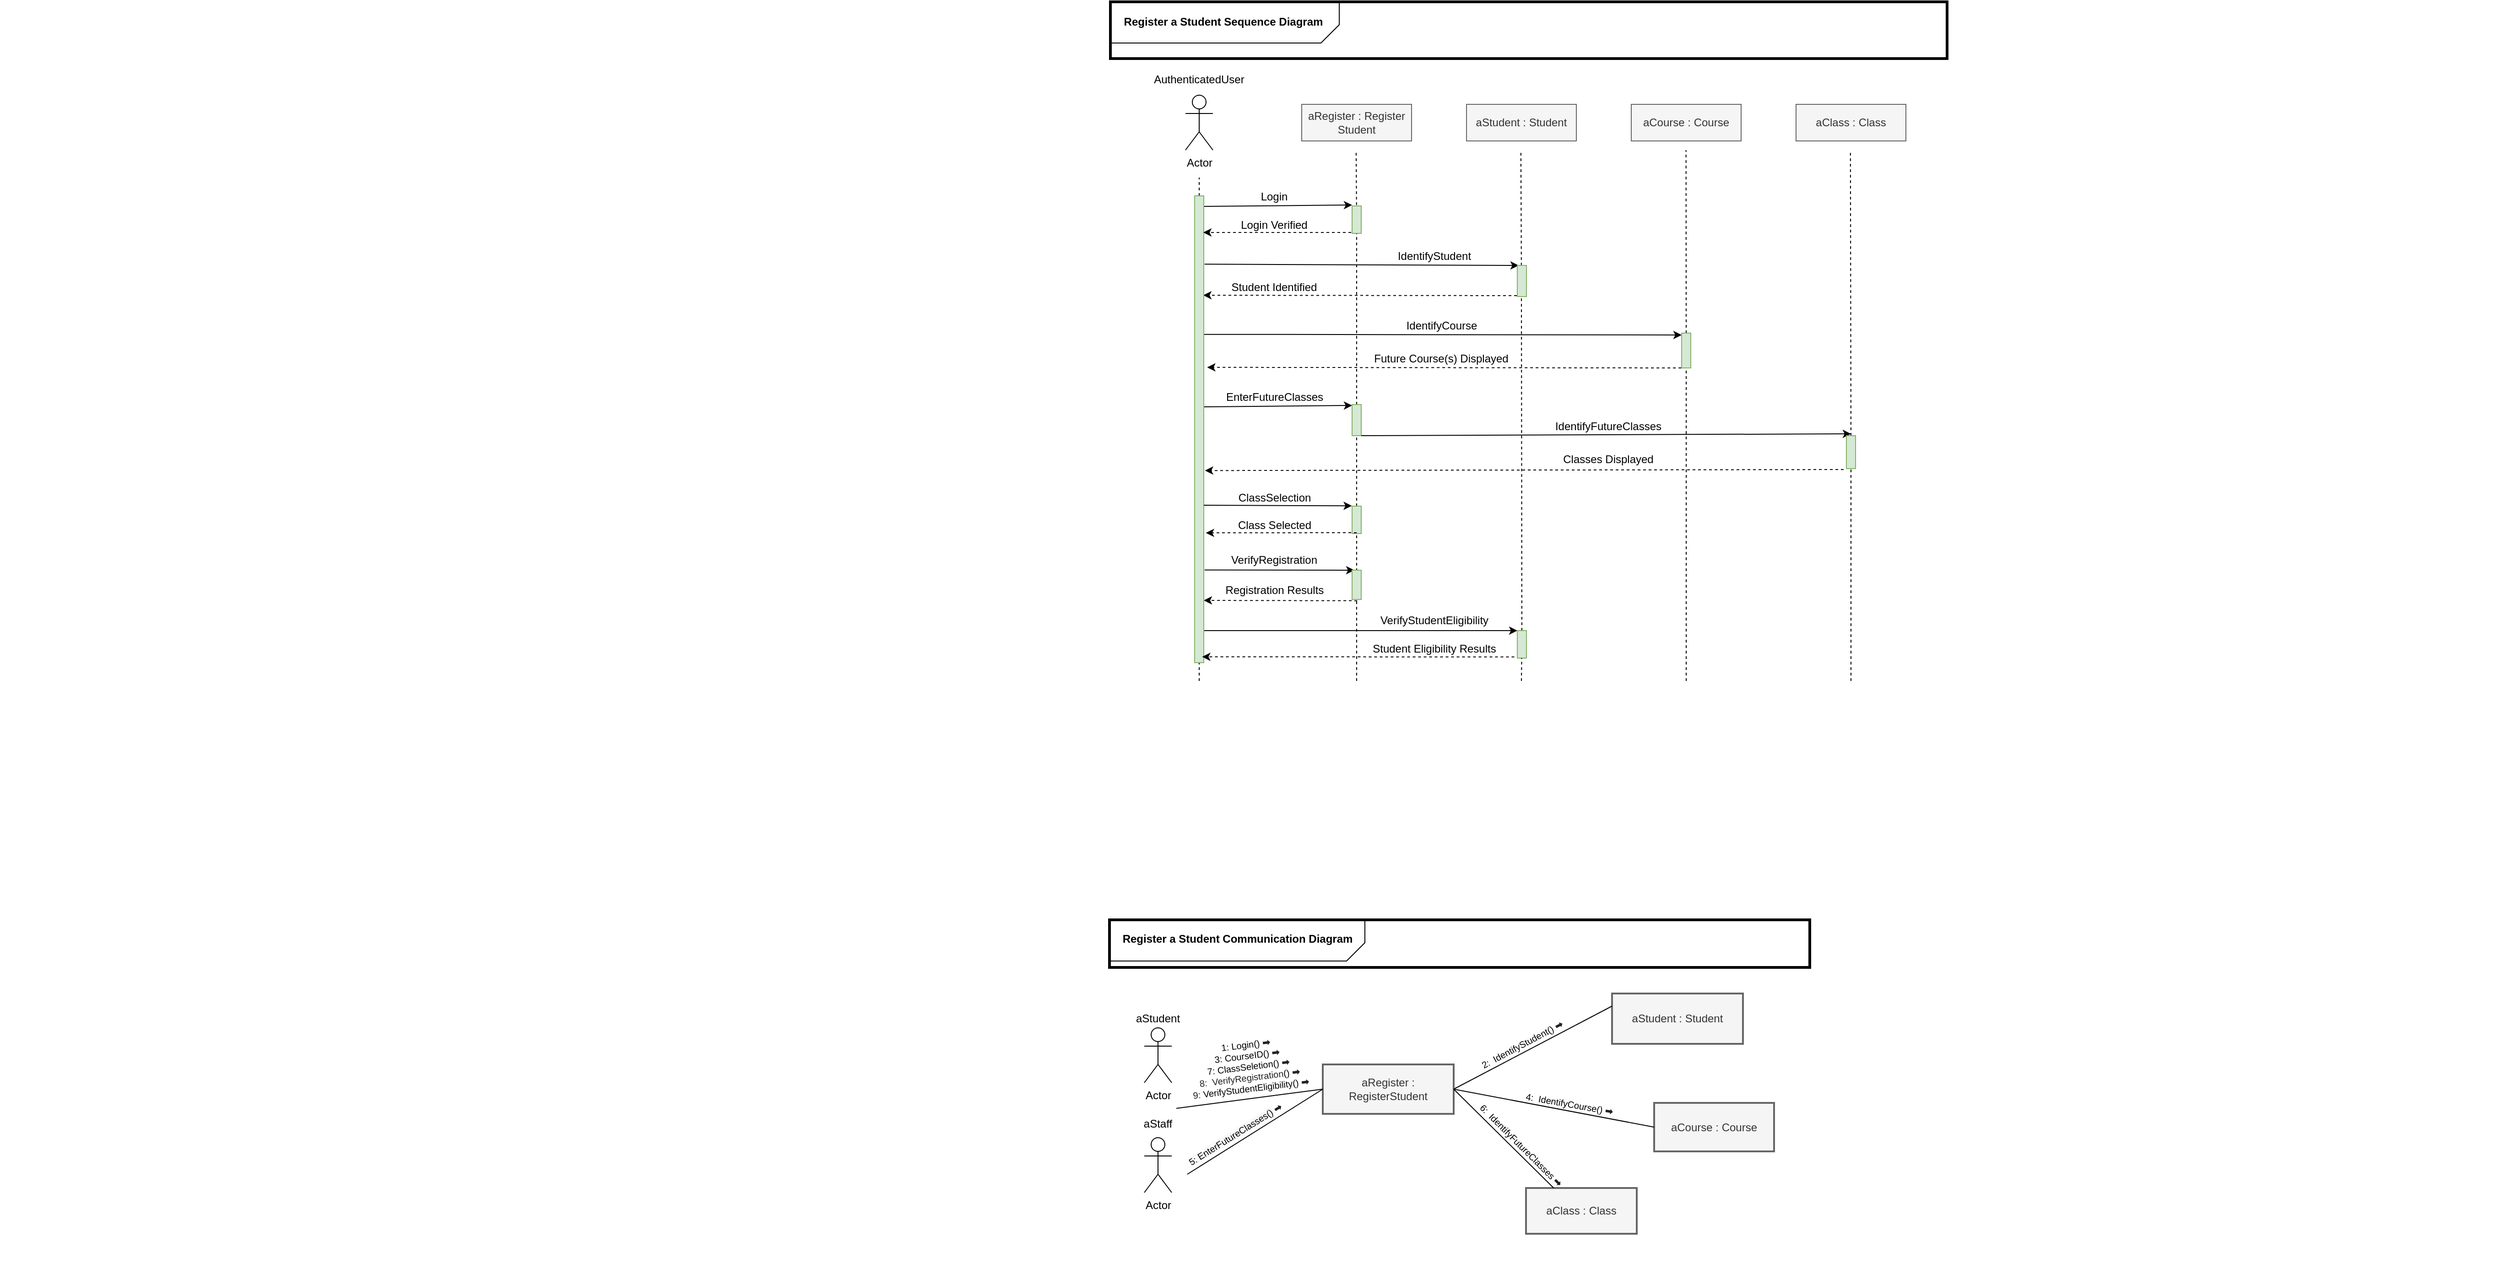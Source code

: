 <mxfile version="14.0.1" type="github">
  <diagram id="WgGNXocE23IqrcMPY2u2" name="Page-1">
    <mxGraphModel dx="4609" dy="819" grid="1" gridSize="10" guides="1" tooltips="1" connect="1" arrows="1" fold="1" page="1" pageScale="1" pageWidth="3300" pageHeight="2339" math="0" shadow="0">
      <root>
        <mxCell id="0" />
        <mxCell id="1" parent="0" />
        <mxCell id="3fiQfD3PMQG2XW41a9uW-1" value="Actor" style="shape=umlActor;verticalLabelPosition=bottom;verticalAlign=top;html=1;outlineConnect=0;" vertex="1" parent="1">
          <mxGeometry x="293" y="200" width="30" height="60" as="geometry" />
        </mxCell>
        <mxCell id="3fiQfD3PMQG2XW41a9uW-2" value="AuthenticatedUser" style="text;html=1;strokeColor=none;fillColor=none;align=center;verticalAlign=middle;whiteSpace=wrap;rounded=0;" vertex="1" parent="1">
          <mxGeometry x="229" y="173" width="158" height="20" as="geometry" />
        </mxCell>
        <mxCell id="3fiQfD3PMQG2XW41a9uW-3" value="aRegister : Register Student" style="rounded=0;whiteSpace=wrap;html=1;fillColor=#f5f5f5;strokeColor=#666666;fontColor=#333333;" vertex="1" parent="1">
          <mxGeometry x="420" y="210" width="120" height="40" as="geometry" />
        </mxCell>
        <mxCell id="3fiQfD3PMQG2XW41a9uW-4" value="aStudent : Student" style="rounded=0;whiteSpace=wrap;html=1;fillColor=#f5f5f5;strokeColor=#666666;fontColor=#333333;" vertex="1" parent="1">
          <mxGeometry x="600" y="210" width="120" height="40" as="geometry" />
        </mxCell>
        <mxCell id="3fiQfD3PMQG2XW41a9uW-5" value="aClass : Class" style="rounded=0;whiteSpace=wrap;html=1;fillColor=#f5f5f5;strokeColor=#666666;fontColor=#333333;" vertex="1" parent="1">
          <mxGeometry x="960" y="210" width="120" height="40" as="geometry" />
        </mxCell>
        <mxCell id="3fiQfD3PMQG2XW41a9uW-6" value="" style="endArrow=none;dashed=1;html=1;" edge="1" parent="1">
          <mxGeometry width="50" height="50" relative="1" as="geometry">
            <mxPoint x="308" y="310" as="sourcePoint" />
            <mxPoint x="308" y="290" as="targetPoint" />
          </mxGeometry>
        </mxCell>
        <mxCell id="3fiQfD3PMQG2XW41a9uW-7" value="" style="endArrow=none;dashed=1;html=1;entryX=0.5;entryY=1;entryDx=0;entryDy=0;" edge="1" parent="1" target="3fiQfD3PMQG2XW41a9uW-64">
          <mxGeometry width="50" height="50" relative="1" as="geometry">
            <mxPoint x="308" y="840" as="sourcePoint" />
            <mxPoint x="308" y="800" as="targetPoint" />
          </mxGeometry>
        </mxCell>
        <mxCell id="3fiQfD3PMQG2XW41a9uW-8" value="" style="endArrow=none;dashed=1;html=1;" edge="1" parent="1">
          <mxGeometry width="50" height="50" relative="1" as="geometry">
            <mxPoint x="479.882" y="320" as="sourcePoint" />
            <mxPoint x="479.41" y="260" as="targetPoint" />
          </mxGeometry>
        </mxCell>
        <mxCell id="3fiQfD3PMQG2XW41a9uW-9" value="" style="endArrow=none;dashed=1;html=1;" edge="1" parent="1">
          <mxGeometry width="50" height="50" relative="1" as="geometry">
            <mxPoint x="659.937" y="386" as="sourcePoint" />
            <mxPoint x="659.41" y="260" as="targetPoint" />
          </mxGeometry>
        </mxCell>
        <mxCell id="3fiQfD3PMQG2XW41a9uW-10" value="" style="endArrow=none;dashed=1;html=1;" edge="1" parent="1" source="3fiQfD3PMQG2XW41a9uW-118">
          <mxGeometry width="50" height="50" relative="1" as="geometry">
            <mxPoint x="840" y="840" as="sourcePoint" />
            <mxPoint x="839.82" y="260" as="targetPoint" />
          </mxGeometry>
        </mxCell>
        <mxCell id="3fiQfD3PMQG2XW41a9uW-11" value="aCourse : Course" style="rounded=0;whiteSpace=wrap;html=1;fillColor=#f5f5f5;strokeColor=#666666;fontColor=#333333;" vertex="1" parent="1">
          <mxGeometry x="780" y="210" width="120" height="40" as="geometry" />
        </mxCell>
        <mxCell id="3fiQfD3PMQG2XW41a9uW-12" value="" style="endArrow=none;dashed=1;html=1;" edge="1" parent="1" source="3fiQfD3PMQG2XW41a9uW-46">
          <mxGeometry width="50" height="50" relative="1" as="geometry">
            <mxPoint x="1019.41" y="810" as="sourcePoint" />
            <mxPoint x="1019.41" y="260" as="targetPoint" />
          </mxGeometry>
        </mxCell>
        <mxCell id="3fiQfD3PMQG2XW41a9uW-18" value="" style="endArrow=classic;html=1;exitX=1.024;exitY=0.024;exitDx=0;exitDy=0;exitPerimeter=0;entryX=0;entryY=0;entryDx=0;entryDy=0;" edge="1" parent="1">
          <mxGeometry width="50" height="50" relative="1" as="geometry">
            <mxPoint x="313.24" y="321.52" as="sourcePoint" />
            <mxPoint x="475" y="320" as="targetPoint" />
          </mxGeometry>
        </mxCell>
        <mxCell id="3fiQfD3PMQG2XW41a9uW-21" value="Login" style="text;html=1;strokeColor=none;fillColor=none;align=center;verticalAlign=middle;whiteSpace=wrap;rounded=0;" vertex="1" parent="1">
          <mxGeometry x="370" y="301" width="40" height="20" as="geometry" />
        </mxCell>
        <mxCell id="3fiQfD3PMQG2XW41a9uW-22" value="IdentifyStudent" style="text;html=1;strokeColor=none;fillColor=none;align=center;verticalAlign=middle;whiteSpace=wrap;rounded=0;" vertex="1" parent="1">
          <mxGeometry x="500" y="366" width="130" height="20" as="geometry" />
        </mxCell>
        <mxCell id="3fiQfD3PMQG2XW41a9uW-23" value="" style="endArrow=classic;html=1;exitX=1.086;exitY=0.166;exitDx=0;exitDy=0;exitPerimeter=0;" edge="1" parent="1">
          <mxGeometry width="50" height="50" relative="1" as="geometry">
            <mxPoint x="313.86" y="384.68" as="sourcePoint" />
            <mxPoint x="657" y="386" as="targetPoint" />
          </mxGeometry>
        </mxCell>
        <mxCell id="3fiQfD3PMQG2XW41a9uW-25" value="" style="endArrow=none;dashed=1;html=1;" edge="1" parent="1" source="3fiQfD3PMQG2XW41a9uW-126">
          <mxGeometry width="50" height="50" relative="1" as="geometry">
            <mxPoint x="660" y="840" as="sourcePoint" />
            <mxPoint x="660" y="410" as="targetPoint" />
          </mxGeometry>
        </mxCell>
        <mxCell id="3fiQfD3PMQG2XW41a9uW-26" value="" style="endArrow=classic;html=1;dashed=1;entryX=0.943;entryY=0.145;entryDx=0;entryDy=0;entryPerimeter=0;" edge="1" parent="1">
          <mxGeometry width="50" height="50" relative="1" as="geometry">
            <mxPoint x="655" y="419" as="sourcePoint" />
            <mxPoint x="312.43" y="418.6" as="targetPoint" />
          </mxGeometry>
        </mxCell>
        <mxCell id="3fiQfD3PMQG2XW41a9uW-27" value="Student Identified" style="text;html=1;strokeColor=none;fillColor=none;align=center;verticalAlign=middle;whiteSpace=wrap;rounded=0;" vertex="1" parent="1">
          <mxGeometry x="325" y="400" width="130" height="20" as="geometry" />
        </mxCell>
        <mxCell id="3fiQfD3PMQG2XW41a9uW-30" value="" style="endArrow=none;dashed=1;html=1;" edge="1" parent="1">
          <mxGeometry width="50" height="50" relative="1" as="geometry">
            <mxPoint x="839.325" y="480" as="sourcePoint" />
            <mxPoint x="839.325" y="480" as="targetPoint" />
          </mxGeometry>
        </mxCell>
        <mxCell id="3fiQfD3PMQG2XW41a9uW-33" value="" style="endArrow=none;dashed=1;html=1;" edge="1" parent="1" source="3fiQfD3PMQG2XW41a9uW-40">
          <mxGeometry width="50" height="50" relative="1" as="geometry">
            <mxPoint x="479.41" y="850" as="sourcePoint" />
            <mxPoint x="480" y="350" as="targetPoint" />
          </mxGeometry>
        </mxCell>
        <mxCell id="3fiQfD3PMQG2XW41a9uW-34" value="" style="endArrow=classic;html=1;exitX=0.943;exitY=0.332;exitDx=0;exitDy=0;exitPerimeter=0;entryX=0;entryY=0;entryDx=0;entryDy=0;" edge="1" parent="1">
          <mxGeometry width="50" height="50" relative="1" as="geometry">
            <mxPoint x="312.43" y="461.32" as="sourcePoint" />
            <mxPoint x="835" y="462" as="targetPoint" />
          </mxGeometry>
        </mxCell>
        <mxCell id="3fiQfD3PMQG2XW41a9uW-37" value="" style="endArrow=classic;html=1;dashed=1;entryX=1.371;entryY=0.332;entryDx=0;entryDy=0;entryPerimeter=0;" edge="1" parent="1">
          <mxGeometry width="50" height="50" relative="1" as="geometry">
            <mxPoint x="840.59" y="498" as="sourcePoint" />
            <mxPoint x="316.71" y="497.36" as="targetPoint" />
          </mxGeometry>
        </mxCell>
        <mxCell id="3fiQfD3PMQG2XW41a9uW-38" value="Future Course(s) Displayed" style="text;html=1;strokeColor=none;fillColor=none;align=center;verticalAlign=middle;whiteSpace=wrap;rounded=0;" vertex="1" parent="1">
          <mxGeometry x="490" y="478" width="165" height="20" as="geometry" />
        </mxCell>
        <mxCell id="3fiQfD3PMQG2XW41a9uW-39" value="" style="endArrow=classic;html=1;exitX=1.024;exitY=0.024;exitDx=0;exitDy=0;exitPerimeter=0;entryX=0;entryY=0;entryDx=0;entryDy=0;" edge="1" parent="1">
          <mxGeometry width="50" height="50" relative="1" as="geometry">
            <mxPoint x="313.24" y="540.52" as="sourcePoint" />
            <mxPoint x="475" y="539" as="targetPoint" />
          </mxGeometry>
        </mxCell>
        <mxCell id="3fiQfD3PMQG2XW41a9uW-40" value="" style="rounded=0;whiteSpace=wrap;html=1;fillColor=#d5e8d4;strokeColor=#82b366;" vertex="1" parent="1">
          <mxGeometry x="475" y="538" width="10" height="34" as="geometry" />
        </mxCell>
        <mxCell id="3fiQfD3PMQG2XW41a9uW-41" value="" style="endArrow=none;dashed=1;html=1;" edge="1" parent="1" source="3fiQfD3PMQG2XW41a9uW-49" target="3fiQfD3PMQG2XW41a9uW-40">
          <mxGeometry width="50" height="50" relative="1" as="geometry">
            <mxPoint x="479.41" y="850" as="sourcePoint" />
            <mxPoint x="479.977" y="480" as="targetPoint" />
          </mxGeometry>
        </mxCell>
        <mxCell id="3fiQfD3PMQG2XW41a9uW-42" value="EnterFutureClasses" style="text;html=1;strokeColor=none;fillColor=none;align=center;verticalAlign=middle;whiteSpace=wrap;rounded=0;" vertex="1" parent="1">
          <mxGeometry x="337.5" y="520" width="105" height="20" as="geometry" />
        </mxCell>
        <mxCell id="3fiQfD3PMQG2XW41a9uW-43" value="" style="endArrow=classic;html=1;dashed=1;entryX=1.129;entryY=0.544;entryDx=0;entryDy=0;entryPerimeter=0;" edge="1" parent="1">
          <mxGeometry width="50" height="50" relative="1" as="geometry">
            <mxPoint x="1012" y="609" as="sourcePoint" />
            <mxPoint x="314.29" y="610.12" as="targetPoint" />
          </mxGeometry>
        </mxCell>
        <mxCell id="3fiQfD3PMQG2XW41a9uW-44" value="Classes Displayed" style="text;html=1;strokeColor=none;fillColor=none;align=center;verticalAlign=middle;whiteSpace=wrap;rounded=0;" vertex="1" parent="1">
          <mxGeometry x="690" y="587" width="130" height="21" as="geometry" />
        </mxCell>
        <mxCell id="3fiQfD3PMQG2XW41a9uW-45" value="" style="endArrow=classic;html=1;exitX=1.024;exitY=0.024;exitDx=0;exitDy=0;exitPerimeter=0;" edge="1" parent="1">
          <mxGeometry width="50" height="50" relative="1" as="geometry">
            <mxPoint x="485" y="572" as="sourcePoint" />
            <mxPoint x="1020" y="570" as="targetPoint" />
          </mxGeometry>
        </mxCell>
        <mxCell id="3fiQfD3PMQG2XW41a9uW-46" value="" style="rounded=0;whiteSpace=wrap;html=1;fillColor=#d5e8d4;strokeColor=#82b366;" vertex="1" parent="1">
          <mxGeometry x="1015" y="572" width="10" height="36" as="geometry" />
        </mxCell>
        <mxCell id="3fiQfD3PMQG2XW41a9uW-47" value="" style="endArrow=none;dashed=1;html=1;" edge="1" parent="1" target="3fiQfD3PMQG2XW41a9uW-46">
          <mxGeometry width="50" height="50" relative="1" as="geometry">
            <mxPoint x="1020" y="840" as="sourcePoint" />
            <mxPoint x="1019.41" y="300" as="targetPoint" />
          </mxGeometry>
        </mxCell>
        <mxCell id="3fiQfD3PMQG2XW41a9uW-49" value="" style="rounded=0;whiteSpace=wrap;html=1;fillColor=#d5e8d4;strokeColor=#82b366;" vertex="1" parent="1">
          <mxGeometry x="475" y="649" width="10" height="30" as="geometry" />
        </mxCell>
        <mxCell id="3fiQfD3PMQG2XW41a9uW-50" value="" style="endArrow=none;dashed=1;html=1;" edge="1" parent="1" target="3fiQfD3PMQG2XW41a9uW-49">
          <mxGeometry width="50" height="50" relative="1" as="geometry">
            <mxPoint x="480" y="840" as="sourcePoint" />
            <mxPoint x="479.969" y="580" as="targetPoint" />
          </mxGeometry>
        </mxCell>
        <mxCell id="3fiQfD3PMQG2XW41a9uW-51" value="ClassSelection" style="text;html=1;strokeColor=none;fillColor=none;align=center;verticalAlign=middle;whiteSpace=wrap;rounded=0;" vertex="1" parent="1">
          <mxGeometry x="352.5" y="630" width="75" height="20" as="geometry" />
        </mxCell>
        <mxCell id="3fiQfD3PMQG2XW41a9uW-52" value="" style="endArrow=classic;html=1;dashed=1;entryX=1.229;entryY=0.69;entryDx=0;entryDy=0;entryPerimeter=0;" edge="1" parent="1">
          <mxGeometry width="50" height="50" relative="1" as="geometry">
            <mxPoint x="480" y="678" as="sourcePoint" />
            <mxPoint x="315.29" y="678.2" as="targetPoint" />
          </mxGeometry>
        </mxCell>
        <mxCell id="3fiQfD3PMQG2XW41a9uW-53" value="Class Selected" style="text;html=1;strokeColor=none;fillColor=none;align=center;verticalAlign=middle;whiteSpace=wrap;rounded=0;" vertex="1" parent="1">
          <mxGeometry x="347.5" y="660" width="85" height="20" as="geometry" />
        </mxCell>
        <mxCell id="3fiQfD3PMQG2XW41a9uW-54" value="IdentifyCourse" style="text;html=1;strokeColor=none;fillColor=none;align=center;verticalAlign=middle;whiteSpace=wrap;rounded=0;" vertex="1" parent="1">
          <mxGeometry x="507.5" y="442" width="130" height="20" as="geometry" />
        </mxCell>
        <mxCell id="3fiQfD3PMQG2XW41a9uW-55" value="IdentifyFutureClasses" style="text;html=1;strokeColor=none;fillColor=none;align=center;verticalAlign=middle;whiteSpace=wrap;rounded=0;" vertex="1" parent="1">
          <mxGeometry x="690" y="552" width="130" height="20" as="geometry" />
        </mxCell>
        <mxCell id="3fiQfD3PMQG2XW41a9uW-56" value="" style="endArrow=classic;html=1;exitX=0.943;exitY=0.77;exitDx=0;exitDy=0;exitPerimeter=0;entryX=0;entryY=0;entryDx=0;entryDy=0;" edge="1" parent="1" target="3fiQfD3PMQG2XW41a9uW-126">
          <mxGeometry width="50" height="50" relative="1" as="geometry">
            <mxPoint x="307.43" y="785.0" as="sourcePoint" />
            <mxPoint x="649" y="785.4" as="targetPoint" />
          </mxGeometry>
        </mxCell>
        <mxCell id="3fiQfD3PMQG2XW41a9uW-59" value="Student Eligibility Results" style="text;html=1;strokeColor=none;fillColor=none;align=center;verticalAlign=middle;whiteSpace=wrap;rounded=0;" vertex="1" parent="1">
          <mxGeometry x="481" y="795" width="168" height="20" as="geometry" />
        </mxCell>
        <mxCell id="3fiQfD3PMQG2XW41a9uW-60" value="" style="endArrow=classic;html=1;dashed=1;entryX=0.943;entryY=0.916;entryDx=0;entryDy=0;entryPerimeter=0;" edge="1" parent="1">
          <mxGeometry width="50" height="50" relative="1" as="geometry">
            <mxPoint x="480.57" y="752.32" as="sourcePoint" />
            <mxPoint x="313.0" y="752" as="targetPoint" />
          </mxGeometry>
        </mxCell>
        <mxCell id="3fiQfD3PMQG2XW41a9uW-61" value="VerifyRegistration" style="text;html=1;strokeColor=none;fillColor=none;align=center;verticalAlign=middle;whiteSpace=wrap;rounded=0;" vertex="1" parent="1">
          <mxGeometry x="311.25" y="698" width="157.5" height="20" as="geometry" />
        </mxCell>
        <mxCell id="3fiQfD3PMQG2XW41a9uW-62" value="Register a Student Sequence Diagram" style="text;html=1;strokeColor=none;fillColor=none;align=center;verticalAlign=middle;whiteSpace=wrap;rounded=0;fontStyle=1" vertex="1" parent="1">
          <mxGeometry x="197" y="110" width="275" height="20" as="geometry" />
        </mxCell>
        <mxCell id="3fiQfD3PMQG2XW41a9uW-63" value="" style="rounded=0;whiteSpace=wrap;html=1;fillColor=none;strokeWidth=3;" vertex="1" parent="1">
          <mxGeometry x="211" y="98" width="914" height="62" as="geometry" />
        </mxCell>
        <mxCell id="3fiQfD3PMQG2XW41a9uW-64" value="" style="rounded=0;whiteSpace=wrap;html=1;fillColor=#d5e8d4;strokeColor=#82b366;" vertex="1" parent="1">
          <mxGeometry x="303" y="310" width="10" height="510" as="geometry" />
        </mxCell>
        <mxCell id="3fiQfD3PMQG2XW41a9uW-65" value="" style="verticalLabelPosition=bottom;verticalAlign=top;html=1;shape=card;whiteSpace=wrap;size=20;arcSize=12;strokeWidth=1;fillColor=none;direction=west;" vertex="1" parent="1">
          <mxGeometry x="211" y="97" width="250" height="46" as="geometry" />
        </mxCell>
        <mxCell id="3fiQfD3PMQG2XW41a9uW-66" value="" style="endArrow=classic;html=1;fontSize=10;exitX=1.086;exitY=0.929;exitDx=0;exitDy=0;exitPerimeter=0;entryX=0.25;entryY=0;entryDx=0;entryDy=0;" edge="1" parent="1">
          <mxGeometry width="50" height="50" relative="1" as="geometry">
            <mxPoint x="313.86" y="718.79" as="sourcePoint" />
            <mxPoint x="477.5" y="719" as="targetPoint" />
          </mxGeometry>
        </mxCell>
        <mxCell id="3fiQfD3PMQG2XW41a9uW-70" value="Register a Student Communication Diagram" style="text;html=1;strokeColor=none;fillColor=none;align=center;verticalAlign=middle;whiteSpace=wrap;rounded=0;fontStyle=1" vertex="1" parent="1">
          <mxGeometry x="218" y="1112" width="264" height="20" as="geometry" />
        </mxCell>
        <mxCell id="3fiQfD3PMQG2XW41a9uW-71" value="Actor" style="shape=umlActor;verticalLabelPosition=bottom;verticalAlign=top;html=1;outlineConnect=0;" vertex="1" parent="1">
          <mxGeometry x="248" y="1219" width="30" height="60" as="geometry" />
        </mxCell>
        <mxCell id="3fiQfD3PMQG2XW41a9uW-72" value="Actor" style="shape=umlActor;verticalLabelPosition=bottom;verticalAlign=top;html=1;outlineConnect=0;" vertex="1" parent="1">
          <mxGeometry x="248" y="1339" width="30" height="60" as="geometry" />
        </mxCell>
        <mxCell id="3fiQfD3PMQG2XW41a9uW-73" value="aStudent" style="text;html=1;strokeColor=none;fillColor=none;align=center;verticalAlign=middle;whiteSpace=wrap;rounded=0;" vertex="1" parent="1">
          <mxGeometry x="243" y="1199" width="40" height="20" as="geometry" />
        </mxCell>
        <mxCell id="3fiQfD3PMQG2XW41a9uW-74" value="aStaff" style="text;html=1;strokeColor=none;fillColor=none;align=center;verticalAlign=middle;whiteSpace=wrap;rounded=0;" vertex="1" parent="1">
          <mxGeometry x="243" y="1314" width="40" height="20" as="geometry" />
        </mxCell>
        <mxCell id="3fiQfD3PMQG2XW41a9uW-75" value="aRegister : RegisterStudent" style="rounded=0;whiteSpace=wrap;html=1;strokeWidth=2;fillColor=#f5f5f5;strokeColor=#666666;fontColor=#333333;" vertex="1" parent="1">
          <mxGeometry x="443" y="1259" width="143" height="54" as="geometry" />
        </mxCell>
        <mxCell id="3fiQfD3PMQG2XW41a9uW-76" value="aStudent : Student" style="rounded=0;whiteSpace=wrap;html=1;strokeWidth=2;fillColor=#f5f5f5;strokeColor=#666666;fontColor=#333333;" vertex="1" parent="1">
          <mxGeometry x="759" y="1181.5" width="143" height="55" as="geometry" />
        </mxCell>
        <mxCell id="3fiQfD3PMQG2XW41a9uW-77" value="aCourse : Course" style="rounded=0;whiteSpace=wrap;html=1;strokeWidth=2;fillColor=#f5f5f5;strokeColor=#666666;fontColor=#333333;" vertex="1" parent="1">
          <mxGeometry x="805" y="1301" width="131" height="53" as="geometry" />
        </mxCell>
        <mxCell id="3fiQfD3PMQG2XW41a9uW-78" value="aClass : Class" style="rounded=0;whiteSpace=wrap;html=1;strokeWidth=2;fillColor=#f5f5f5;strokeColor=#666666;fontColor=#333333;" vertex="1" parent="1">
          <mxGeometry x="665" y="1394" width="121" height="50" as="geometry" />
        </mxCell>
        <mxCell id="3fiQfD3PMQG2XW41a9uW-79" value="" style="verticalLabelPosition=bottom;verticalAlign=top;html=1;shape=card;whiteSpace=wrap;size=20;arcSize=12;strokeWidth=1;fillColor=none;direction=west;" vertex="1" parent="1">
          <mxGeometry x="210" y="1100" width="279" height="46" as="geometry" />
        </mxCell>
        <mxCell id="3fiQfD3PMQG2XW41a9uW-80" value="" style="endArrow=none;html=1;entryX=0;entryY=0.25;entryDx=0;entryDy=0;exitX=1;exitY=0.5;exitDx=0;exitDy=0;" edge="1" parent="1" source="3fiQfD3PMQG2XW41a9uW-75" target="3fiQfD3PMQG2XW41a9uW-76">
          <mxGeometry width="50" height="50" relative="1" as="geometry">
            <mxPoint x="622" y="1159" as="sourcePoint" />
            <mxPoint x="584" y="1291" as="targetPoint" />
          </mxGeometry>
        </mxCell>
        <mxCell id="3fiQfD3PMQG2XW41a9uW-81" value="2: &amp;nbsp;IdentifyStudent()&amp;nbsp;&lt;b style=&quot;font-size: 10px ; color: rgb(32 , 33 , 36) ; font-family: &amp;#34;arial&amp;#34; , sans-serif ; text-align: left&quot;&gt;➡&lt;/b&gt;" style="text;html=1;strokeColor=none;fillColor=none;align=center;verticalAlign=middle;whiteSpace=wrap;rounded=0;rotation=332;fontSize=10;" vertex="1" parent="1">
          <mxGeometry x="600" y="1227.5" width="121" height="18" as="geometry" />
        </mxCell>
        <mxCell id="3fiQfD3PMQG2XW41a9uW-82" value="" style="endArrow=none;html=1;entryX=0;entryY=0.5;entryDx=0;entryDy=0;" edge="1" parent="1" target="3fiQfD3PMQG2XW41a9uW-75">
          <mxGeometry width="50" height="50" relative="1" as="geometry">
            <mxPoint x="283" y="1307" as="sourcePoint" />
            <mxPoint x="416" y="1259" as="targetPoint" />
          </mxGeometry>
        </mxCell>
        <mxCell id="3fiQfD3PMQG2XW41a9uW-83" value="&lt;div&gt;&lt;font style=&quot;font-size: 10px&quot;&gt;1: Login()&amp;nbsp;&lt;b style=&quot;color: rgb(32 , 33 , 36) ; font-family: &amp;#34;arial&amp;#34; , sans-serif&quot;&gt;➡&lt;/b&gt;&lt;/font&gt;&lt;/div&gt;&lt;div&gt;&lt;font style=&quot;font-size: 10px&quot;&gt;3: CourseID()&amp;nbsp;&lt;b style=&quot;color: rgb(32 , 33 , 36) ; font-family: &amp;#34;arial&amp;#34; , sans-serif&quot;&gt;➡&lt;/b&gt;&lt;/font&gt;&lt;/div&gt;&lt;div&gt;&lt;font style=&quot;font-size: 10px&quot;&gt;7: ClassSeletion()&amp;nbsp;&lt;span style=&quot;color: rgb(32 , 33 , 36) ; font-family: &amp;#34;arial&amp;#34; , sans-serif&quot;&gt;&lt;b&gt;➡&lt;/b&gt;&lt;/span&gt;&lt;/font&gt;&lt;/div&gt;&lt;font style=&quot;font-size: 10px&quot;&gt;&lt;span style=&quot;color: rgb(32 , 33 , 36) ; font-family: &amp;#34;arial&amp;#34; , sans-serif&quot;&gt;&lt;div&gt;8:&lt;b&gt; &lt;/b&gt;&amp;nbsp;&lt;font color=&quot;#202124&quot; face=&quot;arial, sans-serif&quot; style=&quot;font-size: 10px&quot;&gt;VerifyRegistration&lt;/font&gt;&lt;span style=&quot;color: rgb(0 , 0 , 0) ; font-family: &amp;#34;helvetica&amp;#34;&quot;&gt;()&amp;nbsp;&lt;/span&gt;&lt;b style=&quot;color: rgb(0 , 0 , 0) ; font-family: &amp;#34;helvetica&amp;#34;&quot;&gt;&lt;font color=&quot;#202124&quot; face=&quot;arial, sans-serif&quot; style=&quot;font-size: 10px&quot;&gt;➡&lt;/font&gt;&lt;/b&gt;&lt;/div&gt;&lt;/span&gt;&lt;b&gt;&lt;div&gt;&lt;div&gt;&lt;b&gt;&lt;div style=&quot;display: inline&quot;&gt;&lt;span style=&quot;font-weight: normal&quot;&gt;&lt;font color=&quot;#202124&quot; face=&quot;arial, sans-serif&quot; style=&quot;font-size: 10px&quot;&gt;9:&amp;nbsp;&lt;/font&gt;&lt;/span&gt;&lt;span style=&quot;font-weight: normal&quot;&gt;VerifyStudentEligibility&lt;/span&gt;&lt;b&gt;&lt;div style=&quot;display: inline&quot;&gt;&lt;span style=&quot;font-family: &amp;#34;helvetica&amp;#34; ; font-weight: normal&quot;&gt;()&amp;nbsp;&lt;/span&gt;&lt;b style=&quot;color: rgb(32 , 33 , 36) ; font-family: &amp;#34;arial&amp;#34; , sans-serif&quot;&gt;➡&lt;/b&gt;&lt;/div&gt;&lt;/b&gt;&lt;/div&gt;&lt;/b&gt;&lt;/div&gt;&lt;/div&gt;&lt;/b&gt;&lt;span style=&quot;color: rgba(0 , 0 , 0 , 0) ; font-family: monospace&quot;&gt;&lt;div&gt;%3CmxGraphModel%3E%3Croot%3E%3CmxCell%20id%3D%220%22%2F%3E%3CmxCell%20id%3D%221%22%20parent%3D%220%22%2F%3E%3CmxCell%20id%3D%222%22%20value%3D%222%3A%20%26amp%3Bnbsp%3BIdentifyStudent%26amp%3Bnbsp%3B%26lt%3Bb%20style%3D%26quot%3Bfont-size%3A%2010px%3B%20color%3A%20rgb(32%2C%2033%2C%2036)%3B%20font-family%3A%20arial%2C%20sans-serif%3B%20text-align%3A%20left%3B%26quot%3B%26gt%3B%E2%9E%A1%26lt%3B%2Fb%26gt%3B%22%20style%3D%22text%3Bhtml%3D1%3BstrokeColor%3Dnone%3BfillColor%3Dnone%3Balign%3Dcenter%3BverticalAlign%3Dmiddle%3BwhiteSpace%3Dwrap%3Brounded%3D0%3Brotation%3D12%3BfontSize%3D10%3B%22%20vertex%3D%221%22%20parent%3D%221%22%3E%3CmxGeometry%20x%3D%221749%22%20y%3D%22143%22%20width%3D%22121%22%20height%3D%2220%22%20as%3D%22geometry%22%2F%3E%3C%2FmxCell%3E%3C%2Froot%3E%3C%2FmxGraphModel%3E&lt;/div&gt;&lt;/span&gt;&lt;/font&gt;" style="text;html=1;strokeColor=none;fillColor=none;align=center;verticalAlign=middle;whiteSpace=wrap;rounded=0;rotation=353;fontSize=10;" vertex="1" parent="1">
          <mxGeometry x="283" y="1246.19" width="160" height="52.81" as="geometry" />
        </mxCell>
        <mxCell id="3fiQfD3PMQG2XW41a9uW-84" value="" style="endArrow=none;html=1;fontSize=10;entryX=1;entryY=0.5;entryDx=0;entryDy=0;exitX=0.25;exitY=0;exitDx=0;exitDy=0;" edge="1" parent="1" source="3fiQfD3PMQG2XW41a9uW-78" target="3fiQfD3PMQG2XW41a9uW-75">
          <mxGeometry width="50" height="50" relative="1" as="geometry">
            <mxPoint x="534" y="1341" as="sourcePoint" />
            <mxPoint x="584" y="1291" as="targetPoint" />
          </mxGeometry>
        </mxCell>
        <mxCell id="3fiQfD3PMQG2XW41a9uW-85" value="6: &amp;nbsp;IdentifyFutureClasses&amp;nbsp;&lt;b style=&quot;font-size: 10px ; color: rgb(32 , 33 , 36) ; font-family: &amp;#34;arial&amp;#34; , sans-serif ; text-align: left&quot;&gt;➡&lt;/b&gt;" style="text;html=1;strokeColor=none;fillColor=none;align=center;verticalAlign=middle;whiteSpace=wrap;rounded=0;rotation=45;fontSize=10;" vertex="1" parent="1">
          <mxGeometry x="590.5" y="1337" width="138" height="20" as="geometry" />
        </mxCell>
        <mxCell id="3fiQfD3PMQG2XW41a9uW-86" value="4: &amp;nbsp;IdentifyCourse()&amp;nbsp;&lt;b style=&quot;font-size: 10px ; color: rgb(32 , 33 , 36) ; font-family: &amp;#34;arial&amp;#34; , sans-serif ; text-align: left&quot;&gt;➡&lt;/b&gt;" style="text;html=1;strokeColor=none;fillColor=none;align=center;verticalAlign=middle;whiteSpace=wrap;rounded=0;rotation=10;fontSize=10;" vertex="1" parent="1">
          <mxGeometry x="652" y="1292" width="121" height="20" as="geometry" />
        </mxCell>
        <mxCell id="3fiQfD3PMQG2XW41a9uW-87" value="" style="endArrow=none;html=1;fontSize=10;exitX=1;exitY=0.5;exitDx=0;exitDy=0;entryX=0;entryY=0.5;entryDx=0;entryDy=0;" edge="1" parent="1" source="3fiQfD3PMQG2XW41a9uW-75" target="3fiQfD3PMQG2XW41a9uW-77">
          <mxGeometry width="50" height="50" relative="1" as="geometry">
            <mxPoint x="589.0" y="1220" as="sourcePoint" />
            <mxPoint x="814.5" y="1274" as="targetPoint" />
          </mxGeometry>
        </mxCell>
        <mxCell id="3fiQfD3PMQG2XW41a9uW-88" value="" style="endArrow=none;html=1;fontSize=10;entryX=0;entryY=0.5;entryDx=0;entryDy=0;" edge="1" parent="1" target="3fiQfD3PMQG2XW41a9uW-75">
          <mxGeometry width="50" height="50" relative="1" as="geometry">
            <mxPoint x="295" y="1379" as="sourcePoint" />
            <mxPoint x="413" y="1294" as="targetPoint" />
          </mxGeometry>
        </mxCell>
        <mxCell id="3fiQfD3PMQG2XW41a9uW-89" value="&lt;span style=&quot;color: rgb(0, 0, 0); font-family: helvetica; font-size: 10px; font-style: normal; font-weight: normal; letter-spacing: normal; text-align: center; text-indent: 0px; text-transform: none; word-spacing: 0px; background-color: rgb(248, 249, 250); text-decoration: none; display: inline; float: none;&quot;&gt;5: EnterFutureClasses()&amp;nbsp;&lt;/span&gt;&lt;b style=&quot;font-size: 10px; font-style: normal; letter-spacing: normal; text-indent: 0px; text-transform: none; word-spacing: 0px; text-decoration: none; color: rgb(32, 33, 36); font-family: arial, sans-serif; text-align: left;&quot;&gt;➡&lt;/b&gt;" style="text;whiteSpace=wrap;html=1;fontSize=10;rotation=328;" vertex="1" parent="1">
          <mxGeometry x="286" y="1322" width="127.26" height="23.09" as="geometry" />
        </mxCell>
        <mxCell id="3fiQfD3PMQG2XW41a9uW-90" value="" style="rounded=0;whiteSpace=wrap;html=1;strokeWidth=3;fontSize=10;fillColor=none;" vertex="1" parent="1">
          <mxGeometry x="210" y="1101" width="765" height="52" as="geometry" />
        </mxCell>
        <mxCell id="3fiQfD3PMQG2XW41a9uW-93" value="" style="endArrow=classic;html=1;dashed=1;entryX=0.943;entryY=0.145;entryDx=0;entryDy=0;entryPerimeter=0;" edge="1" parent="1">
          <mxGeometry width="50" height="50" relative="1" as="geometry">
            <mxPoint x="480" y="350" as="sourcePoint" />
            <mxPoint x="312.43" y="350.0" as="targetPoint" />
          </mxGeometry>
        </mxCell>
        <mxCell id="3fiQfD3PMQG2XW41a9uW-94" value="Login Verified" style="text;html=1;strokeColor=none;fillColor=none;align=center;verticalAlign=middle;whiteSpace=wrap;rounded=0;" vertex="1" parent="1">
          <mxGeometry x="340" y="332" width="100" height="20" as="geometry" />
        </mxCell>
        <mxCell id="3fiQfD3PMQG2XW41a9uW-97" value="" style="rounded=0;whiteSpace=wrap;html=1;fillColor=#d5e8d4;strokeColor=#82b366;" vertex="1" parent="1">
          <mxGeometry x="655.5" y="386" width="10" height="34" as="geometry" />
        </mxCell>
        <mxCell id="3fiQfD3PMQG2XW41a9uW-99" value="" style="endArrow=classic;html=1;dashed=1;entryX=1.229;entryY=0.69;entryDx=0;entryDy=0;entryPerimeter=0;" edge="1" parent="1">
          <mxGeometry width="50" height="50" relative="1" as="geometry">
            <mxPoint x="658.25" y="813.8" as="sourcePoint" />
            <mxPoint x="311.25" y="813.57" as="targetPoint" />
          </mxGeometry>
        </mxCell>
        <mxCell id="3fiQfD3PMQG2XW41a9uW-104" value="VerifyStudentEligibility" style="text;html=1;strokeColor=none;fillColor=none;align=center;verticalAlign=middle;whiteSpace=wrap;rounded=0;" vertex="1" parent="1">
          <mxGeometry x="500" y="764" width="130" height="20" as="geometry" />
        </mxCell>
        <mxCell id="3fiQfD3PMQG2XW41a9uW-113" value="Registration Results" style="text;html=1;strokeColor=none;fillColor=none;align=center;verticalAlign=middle;whiteSpace=wrap;rounded=0;" vertex="1" parent="1">
          <mxGeometry x="330.63" y="731" width="118.75" height="20" as="geometry" />
        </mxCell>
        <mxCell id="3fiQfD3PMQG2XW41a9uW-114" value="" style="endArrow=classic;html=1;exitX=1.229;exitY=0.207;exitDx=0;exitDy=0;exitPerimeter=0;entryX=0;entryY=0;entryDx=0;entryDy=0;" edge="1" parent="1">
          <mxGeometry width="50" height="50" relative="1" as="geometry">
            <mxPoint x="313.0" y="648.0" as="sourcePoint" />
            <mxPoint x="474.71" y="648.64" as="targetPoint" />
          </mxGeometry>
        </mxCell>
        <mxCell id="3fiQfD3PMQG2XW41a9uW-115" value="" style="rounded=0;whiteSpace=wrap;html=1;fillColor=#d5e8d4;strokeColor=#82b366;" vertex="1" parent="1">
          <mxGeometry x="475" y="321" width="10" height="30" as="geometry" />
        </mxCell>
        <mxCell id="3fiQfD3PMQG2XW41a9uW-118" value="" style="rounded=0;whiteSpace=wrap;html=1;fillColor=#d5e8d4;strokeColor=#82b366;" vertex="1" parent="1">
          <mxGeometry x="835" y="460" width="10" height="38" as="geometry" />
        </mxCell>
        <mxCell id="3fiQfD3PMQG2XW41a9uW-120" value="" style="endArrow=none;dashed=1;html=1;" edge="1" parent="1" target="3fiQfD3PMQG2XW41a9uW-118">
          <mxGeometry width="50" height="50" relative="1" as="geometry">
            <mxPoint x="840" y="840" as="sourcePoint" />
            <mxPoint x="839.82" y="260" as="targetPoint" />
          </mxGeometry>
        </mxCell>
        <mxCell id="3fiQfD3PMQG2XW41a9uW-124" value="" style="rounded=0;whiteSpace=wrap;html=1;fillColor=#d5e8d4;strokeColor=#82b366;" vertex="1" parent="1">
          <mxGeometry x="475" y="719" width="10" height="32" as="geometry" />
        </mxCell>
        <mxCell id="3fiQfD3PMQG2XW41a9uW-126" value="" style="rounded=0;whiteSpace=wrap;html=1;fillColor=#d5e8d4;strokeColor=#82b366;" vertex="1" parent="1">
          <mxGeometry x="655.5" y="785" width="10" height="30" as="geometry" />
        </mxCell>
        <mxCell id="3fiQfD3PMQG2XW41a9uW-127" value="" style="endArrow=none;dashed=1;html=1;" edge="1" parent="1" target="3fiQfD3PMQG2XW41a9uW-126">
          <mxGeometry width="50" height="50" relative="1" as="geometry">
            <mxPoint x="660" y="840" as="sourcePoint" />
            <mxPoint x="660" y="410" as="targetPoint" />
          </mxGeometry>
        </mxCell>
      </root>
    </mxGraphModel>
  </diagram>
</mxfile>
